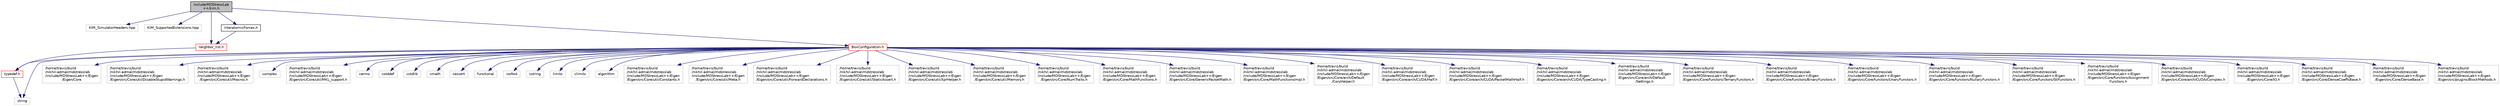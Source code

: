 digraph "include/MDStressLab++/kim.h"
{
  edge [fontname="Helvetica",fontsize="10",labelfontname="Helvetica",labelfontsize="10"];
  node [fontname="Helvetica",fontsize="10",shape=record];
  Node1 [label="include/MDStressLab\l++/kim.h",height=0.2,width=0.4,color="black", fillcolor="grey75", style="filled", fontcolor="black"];
  Node1 -> Node2 [color="midnightblue",fontsize="10",style="solid",fontname="Helvetica"];
  Node2 [label="KIM_SimulatorHeaders.hpp",height=0.2,width=0.4,color="grey75", fillcolor="white", style="filled"];
  Node1 -> Node3 [color="midnightblue",fontsize="10",style="solid",fontname="Helvetica"];
  Node3 [label="KIM_SupportedExtensions.hpp",height=0.2,width=0.4,color="grey75", fillcolor="white", style="filled"];
  Node1 -> Node4 [color="midnightblue",fontsize="10",style="solid",fontname="Helvetica"];
  Node4 [label="BoxConfiguration.h",height=0.2,width=0.4,color="red", fillcolor="white", style="filled",URL="$BoxConfiguration_8h.html"];
  Node4 -> Node5 [color="midnightblue",fontsize="10",style="solid",fontname="Helvetica"];
  Node5 [label="typedef.h",height=0.2,width=0.4,color="red", fillcolor="white", style="filled",URL="$typedef_8h.html"];
  Node5 -> Node6 [color="midnightblue",fontsize="10",style="solid",fontname="Helvetica"];
  Node6 [label="string",height=0.2,width=0.4,color="grey75", fillcolor="white", style="filled"];
  Node4 -> Node7 [color="midnightblue",fontsize="10",style="solid",fontname="Helvetica"];
  Node7 [label="/home/travis/build\l/nikhil-admal/mdstresslab\l/include/MDStressLab++/Eigen\l/Eigen/Core",height=0.2,width=0.4,color="grey75", fillcolor="white", style="filled"];
  Node4 -> Node8 [color="midnightblue",fontsize="10",style="solid",fontname="Helvetica"];
  Node8 [label="/home/travis/build\l/nikhil-admal/mdstresslab\l/include/MDStressLab++/Eigen\l/Eigen/src/Core/util/DisableStupidWarnings.h",height=0.2,width=0.4,color="grey75", fillcolor="white", style="filled"];
  Node4 -> Node9 [color="midnightblue",fontsize="10",style="solid",fontname="Helvetica"];
  Node9 [label="/home/travis/build\l/nikhil-admal/mdstresslab\l/include/MDStressLab++/Eigen\l/Eigen/src/Core/util/Macros.h",height=0.2,width=0.4,color="grey75", fillcolor="white", style="filled"];
  Node4 -> Node10 [color="midnightblue",fontsize="10",style="solid",fontname="Helvetica"];
  Node10 [label="complex",height=0.2,width=0.4,color="grey75", fillcolor="white", style="filled"];
  Node4 -> Node11 [color="midnightblue",fontsize="10",style="solid",fontname="Helvetica"];
  Node11 [label="/home/travis/build\l/nikhil-admal/mdstresslab\l/include/MDStressLab++/Eigen\l/Eigen/src/Core/util/MKL_support.h",height=0.2,width=0.4,color="grey75", fillcolor="white", style="filled"];
  Node4 -> Node12 [color="midnightblue",fontsize="10",style="solid",fontname="Helvetica"];
  Node12 [label="cerrno",height=0.2,width=0.4,color="grey75", fillcolor="white", style="filled"];
  Node4 -> Node13 [color="midnightblue",fontsize="10",style="solid",fontname="Helvetica"];
  Node13 [label="cstddef",height=0.2,width=0.4,color="grey75", fillcolor="white", style="filled"];
  Node4 -> Node14 [color="midnightblue",fontsize="10",style="solid",fontname="Helvetica"];
  Node14 [label="cstdlib",height=0.2,width=0.4,color="grey75", fillcolor="white", style="filled"];
  Node4 -> Node15 [color="midnightblue",fontsize="10",style="solid",fontname="Helvetica"];
  Node15 [label="cmath",height=0.2,width=0.4,color="grey75", fillcolor="white", style="filled"];
  Node4 -> Node16 [color="midnightblue",fontsize="10",style="solid",fontname="Helvetica"];
  Node16 [label="cassert",height=0.2,width=0.4,color="grey75", fillcolor="white", style="filled"];
  Node4 -> Node17 [color="midnightblue",fontsize="10",style="solid",fontname="Helvetica"];
  Node17 [label="functional",height=0.2,width=0.4,color="grey75", fillcolor="white", style="filled"];
  Node4 -> Node18 [color="midnightblue",fontsize="10",style="solid",fontname="Helvetica"];
  Node18 [label="iosfwd",height=0.2,width=0.4,color="grey75", fillcolor="white", style="filled"];
  Node4 -> Node19 [color="midnightblue",fontsize="10",style="solid",fontname="Helvetica"];
  Node19 [label="cstring",height=0.2,width=0.4,color="grey75", fillcolor="white", style="filled"];
  Node4 -> Node6 [color="midnightblue",fontsize="10",style="solid",fontname="Helvetica"];
  Node4 -> Node20 [color="midnightblue",fontsize="10",style="solid",fontname="Helvetica"];
  Node20 [label="limits",height=0.2,width=0.4,color="grey75", fillcolor="white", style="filled"];
  Node4 -> Node21 [color="midnightblue",fontsize="10",style="solid",fontname="Helvetica"];
  Node21 [label="climits",height=0.2,width=0.4,color="grey75", fillcolor="white", style="filled"];
  Node4 -> Node22 [color="midnightblue",fontsize="10",style="solid",fontname="Helvetica"];
  Node22 [label="algorithm",height=0.2,width=0.4,color="grey75", fillcolor="white", style="filled"];
  Node4 -> Node23 [color="midnightblue",fontsize="10",style="solid",fontname="Helvetica"];
  Node23 [label="/home/travis/build\l/nikhil-admal/mdstresslab\l/include/MDStressLab++/Eigen\l/Eigen/src/Core/util/Constants.h",height=0.2,width=0.4,color="grey75", fillcolor="white", style="filled"];
  Node4 -> Node24 [color="midnightblue",fontsize="10",style="solid",fontname="Helvetica"];
  Node24 [label="/home/travis/build\l/nikhil-admal/mdstresslab\l/include/MDStressLab++/Eigen\l/Eigen/src/Core/util/Meta.h",height=0.2,width=0.4,color="grey75", fillcolor="white", style="filled"];
  Node4 -> Node25 [color="midnightblue",fontsize="10",style="solid",fontname="Helvetica"];
  Node25 [label="/home/travis/build\l/nikhil-admal/mdstresslab\l/include/MDStressLab++/Eigen\l/Eigen/src/Core/util/ForwardDeclarations.h",height=0.2,width=0.4,color="grey75", fillcolor="white", style="filled"];
  Node4 -> Node26 [color="midnightblue",fontsize="10",style="solid",fontname="Helvetica"];
  Node26 [label="/home/travis/build\l/nikhil-admal/mdstresslab\l/include/MDStressLab++/Eigen\l/Eigen/src/Core/util/StaticAssert.h",height=0.2,width=0.4,color="grey75", fillcolor="white", style="filled"];
  Node4 -> Node27 [color="midnightblue",fontsize="10",style="solid",fontname="Helvetica"];
  Node27 [label="/home/travis/build\l/nikhil-admal/mdstresslab\l/include/MDStressLab++/Eigen\l/Eigen/src/Core/util/XprHelper.h",height=0.2,width=0.4,color="grey75", fillcolor="white", style="filled"];
  Node4 -> Node28 [color="midnightblue",fontsize="10",style="solid",fontname="Helvetica"];
  Node28 [label="/home/travis/build\l/nikhil-admal/mdstresslab\l/include/MDStressLab++/Eigen\l/Eigen/src/Core/util/Memory.h",height=0.2,width=0.4,color="grey75", fillcolor="white", style="filled"];
  Node4 -> Node29 [color="midnightblue",fontsize="10",style="solid",fontname="Helvetica"];
  Node29 [label="/home/travis/build\l/nikhil-admal/mdstresslab\l/include/MDStressLab++/Eigen\l/Eigen/src/Core/NumTraits.h",height=0.2,width=0.4,color="grey75", fillcolor="white", style="filled"];
  Node4 -> Node30 [color="midnightblue",fontsize="10",style="solid",fontname="Helvetica"];
  Node30 [label="/home/travis/build\l/nikhil-admal/mdstresslab\l/include/MDStressLab++/Eigen\l/Eigen/src/Core/MathFunctions.h",height=0.2,width=0.4,color="grey75", fillcolor="white", style="filled"];
  Node4 -> Node31 [color="midnightblue",fontsize="10",style="solid",fontname="Helvetica"];
  Node31 [label="/home/travis/build\l/nikhil-admal/mdstresslab\l/include/MDStressLab++/Eigen\l/Eigen/src/Core/GenericPacketMath.h",height=0.2,width=0.4,color="grey75", fillcolor="white", style="filled"];
  Node4 -> Node32 [color="midnightblue",fontsize="10",style="solid",fontname="Helvetica"];
  Node32 [label="/home/travis/build\l/nikhil-admal/mdstresslab\l/include/MDStressLab++/Eigen\l/Eigen/src/Core/MathFunctionsImpl.h",height=0.2,width=0.4,color="grey75", fillcolor="white", style="filled"];
  Node4 -> Node33 [color="midnightblue",fontsize="10",style="solid",fontname="Helvetica"];
  Node33 [label="/home/travis/build\l/nikhil-admal/mdstresslab\l/include/MDStressLab++/Eigen\l/Eigen/src/Core/arch/Default\l/ConjHelper.h",height=0.2,width=0.4,color="grey75", fillcolor="white", style="filled"];
  Node4 -> Node34 [color="midnightblue",fontsize="10",style="solid",fontname="Helvetica"];
  Node34 [label="/home/travis/build\l/nikhil-admal/mdstresslab\l/include/MDStressLab++/Eigen\l/Eigen/src/Core/arch/CUDA/Half.h",height=0.2,width=0.4,color="grey75", fillcolor="white", style="filled"];
  Node4 -> Node35 [color="midnightblue",fontsize="10",style="solid",fontname="Helvetica"];
  Node35 [label="/home/travis/build\l/nikhil-admal/mdstresslab\l/include/MDStressLab++/Eigen\l/Eigen/src/Core/arch/CUDA/PacketMathHalf.h",height=0.2,width=0.4,color="grey75", fillcolor="white", style="filled"];
  Node4 -> Node36 [color="midnightblue",fontsize="10",style="solid",fontname="Helvetica"];
  Node36 [label="/home/travis/build\l/nikhil-admal/mdstresslab\l/include/MDStressLab++/Eigen\l/Eigen/src/Core/arch/CUDA/TypeCasting.h",height=0.2,width=0.4,color="grey75", fillcolor="white", style="filled"];
  Node4 -> Node37 [color="midnightblue",fontsize="10",style="solid",fontname="Helvetica"];
  Node37 [label="/home/travis/build\l/nikhil-admal/mdstresslab\l/include/MDStressLab++/Eigen\l/Eigen/src/Core/arch/Default\l/Settings.h",height=0.2,width=0.4,color="grey75", fillcolor="white", style="filled"];
  Node4 -> Node38 [color="midnightblue",fontsize="10",style="solid",fontname="Helvetica"];
  Node38 [label="/home/travis/build\l/nikhil-admal/mdstresslab\l/include/MDStressLab++/Eigen\l/Eigen/src/Core/functors/TernaryFunctors.h",height=0.2,width=0.4,color="grey75", fillcolor="white", style="filled"];
  Node4 -> Node39 [color="midnightblue",fontsize="10",style="solid",fontname="Helvetica"];
  Node39 [label="/home/travis/build\l/nikhil-admal/mdstresslab\l/include/MDStressLab++/Eigen\l/Eigen/src/Core/functors/BinaryFunctors.h",height=0.2,width=0.4,color="grey75", fillcolor="white", style="filled"];
  Node4 -> Node40 [color="midnightblue",fontsize="10",style="solid",fontname="Helvetica"];
  Node40 [label="/home/travis/build\l/nikhil-admal/mdstresslab\l/include/MDStressLab++/Eigen\l/Eigen/src/Core/functors/UnaryFunctors.h",height=0.2,width=0.4,color="grey75", fillcolor="white", style="filled"];
  Node4 -> Node41 [color="midnightblue",fontsize="10",style="solid",fontname="Helvetica"];
  Node41 [label="/home/travis/build\l/nikhil-admal/mdstresslab\l/include/MDStressLab++/Eigen\l/Eigen/src/Core/functors/NullaryFunctors.h",height=0.2,width=0.4,color="grey75", fillcolor="white", style="filled"];
  Node4 -> Node42 [color="midnightblue",fontsize="10",style="solid",fontname="Helvetica"];
  Node42 [label="/home/travis/build\l/nikhil-admal/mdstresslab\l/include/MDStressLab++/Eigen\l/Eigen/src/Core/functors/StlFunctors.h",height=0.2,width=0.4,color="grey75", fillcolor="white", style="filled"];
  Node4 -> Node43 [color="midnightblue",fontsize="10",style="solid",fontname="Helvetica"];
  Node43 [label="/home/travis/build\l/nikhil-admal/mdstresslab\l/include/MDStressLab++/Eigen\l/Eigen/src/Core/functors/Assignment\lFunctors.h",height=0.2,width=0.4,color="grey75", fillcolor="white", style="filled"];
  Node4 -> Node44 [color="midnightblue",fontsize="10",style="solid",fontname="Helvetica"];
  Node44 [label="/home/travis/build\l/nikhil-admal/mdstresslab\l/include/MDStressLab++/Eigen\l/Eigen/src/Core/arch/CUDA/Complex.h",height=0.2,width=0.4,color="grey75", fillcolor="white", style="filled"];
  Node4 -> Node45 [color="midnightblue",fontsize="10",style="solid",fontname="Helvetica"];
  Node45 [label="/home/travis/build\l/nikhil-admal/mdstresslab\l/include/MDStressLab++/Eigen\l/Eigen/src/Core/IO.h",height=0.2,width=0.4,color="grey75", fillcolor="white", style="filled"];
  Node4 -> Node46 [color="midnightblue",fontsize="10",style="solid",fontname="Helvetica"];
  Node46 [label="/home/travis/build\l/nikhil-admal/mdstresslab\l/include/MDStressLab++/Eigen\l/Eigen/src/Core/DenseCoeffsBase.h",height=0.2,width=0.4,color="grey75", fillcolor="white", style="filled"];
  Node4 -> Node47 [color="midnightblue",fontsize="10",style="solid",fontname="Helvetica"];
  Node47 [label="/home/travis/build\l/nikhil-admal/mdstresslab\l/include/MDStressLab++/Eigen\l/Eigen/src/Core/DenseBase.h",height=0.2,width=0.4,color="grey75", fillcolor="white", style="filled"];
  Node4 -> Node48 [color="midnightblue",fontsize="10",style="solid",fontname="Helvetica"];
  Node48 [label="/home/travis/build\l/nikhil-admal/mdstresslab\l/include/MDStressLab++/Eigen\l/Eigen/src/plugins/BlockMethods.h",height=0.2,width=0.4,color="grey75", fillcolor="white", style="filled"];
  Node1 -> Node49 [color="midnightblue",fontsize="10",style="solid",fontname="Helvetica"];
  Node49 [label="neighbor_list.h",height=0.2,width=0.4,color="red", fillcolor="white", style="filled",URL="$neighbor__list_8h.html"];
  Node49 -> Node5 [color="midnightblue",fontsize="10",style="solid",fontname="Helvetica"];
  Node1 -> Node50 [color="midnightblue",fontsize="10",style="solid",fontname="Helvetica"];
  Node50 [label="InteratomicForces.h",height=0.2,width=0.4,color="black", fillcolor="white", style="filled",URL="$InteratomicForces_8h.html"];
  Node50 -> Node49 [color="midnightblue",fontsize="10",style="solid",fontname="Helvetica"];
}
